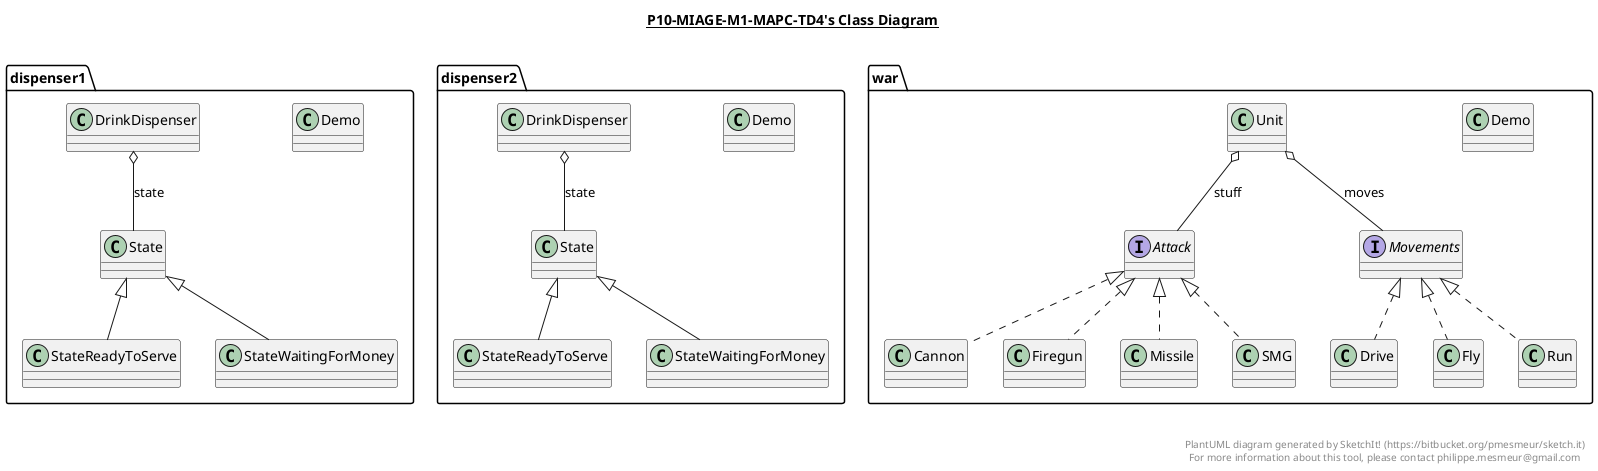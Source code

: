 @startuml

title __P10-MIAGE-M1-MAPC-TD4's Class Diagram__\n

  namespace dispenser1 {
    class dispenser1.Demo {
    }
  }
  

  namespace dispenser1 {
    class dispenser1.DrinkDispenser {
    }
  }
  

  namespace dispenser1 {
    class dispenser1.State {
    }
  }
  

  namespace dispenser1 {
    class dispenser1.StateReadyToServe {
    }
  }
  

  namespace dispenser1 {
    class dispenser1.StateWaitingForMoney {
    }
  }
  

  namespace dispenser2 {
    class dispenser2.Demo {
    }
  }
  

  namespace dispenser2 {
    class dispenser2.DrinkDispenser {
    }
  }
  

  namespace dispenser2 {
    class dispenser2.State {
    }
  }
  

  namespace dispenser2 {
    class dispenser2.StateReadyToServe {
    }
  }
  

  namespace dispenser2 {
    class dispenser2.StateWaitingForMoney {
    }
  }
  

  namespace war {
    interface war.Attack {
    }
  }
  

  namespace war {
    class war.Cannon {
    }
  }
  

  namespace war {
    class war.Demo {
    }
  }
  

  namespace war {
    class war.Drive {
    }
  }
  

  namespace war {
    class war.Firegun {
    }
  }
  

  namespace war {
    class war.Fly {
    }
  }
  

  namespace war {
    class war.Missile {
    }
  }
  

  namespace war {
    interface war.Movements {
    }
  }
  

  namespace war {
    class war.Run {
    }
  }
  

  namespace war {
    class war.SMG {
    }
  }
  

  namespace war {
    class war.Unit {
    }
  }
  

  dispenser1.DrinkDispenser o-- dispenser1.State : state
  dispenser1.StateReadyToServe -up-|> dispenser1.State
  dispenser1.StateWaitingForMoney -up-|> dispenser1.State
  dispenser2.DrinkDispenser o-- dispenser2.State : state
  dispenser2.StateReadyToServe -up-|> dispenser2.State
  dispenser2.StateWaitingForMoney -up-|> dispenser2.State
  war.Cannon .up.|> war.Attack
  war.Drive .up.|> war.Movements
  war.Firegun .up.|> war.Attack
  war.Fly .up.|> war.Movements
  war.Missile .up.|> war.Attack
  war.Run .up.|> war.Movements
  war.SMG .up.|> war.Attack
  war.Unit o-- war.Movements : moves
  war.Unit o-- war.Attack : stuff


right footer


PlantUML diagram generated by SketchIt! (https://bitbucket.org/pmesmeur/sketch.it)
For more information about this tool, please contact philippe.mesmeur@gmail.com
endfooter

@enduml
